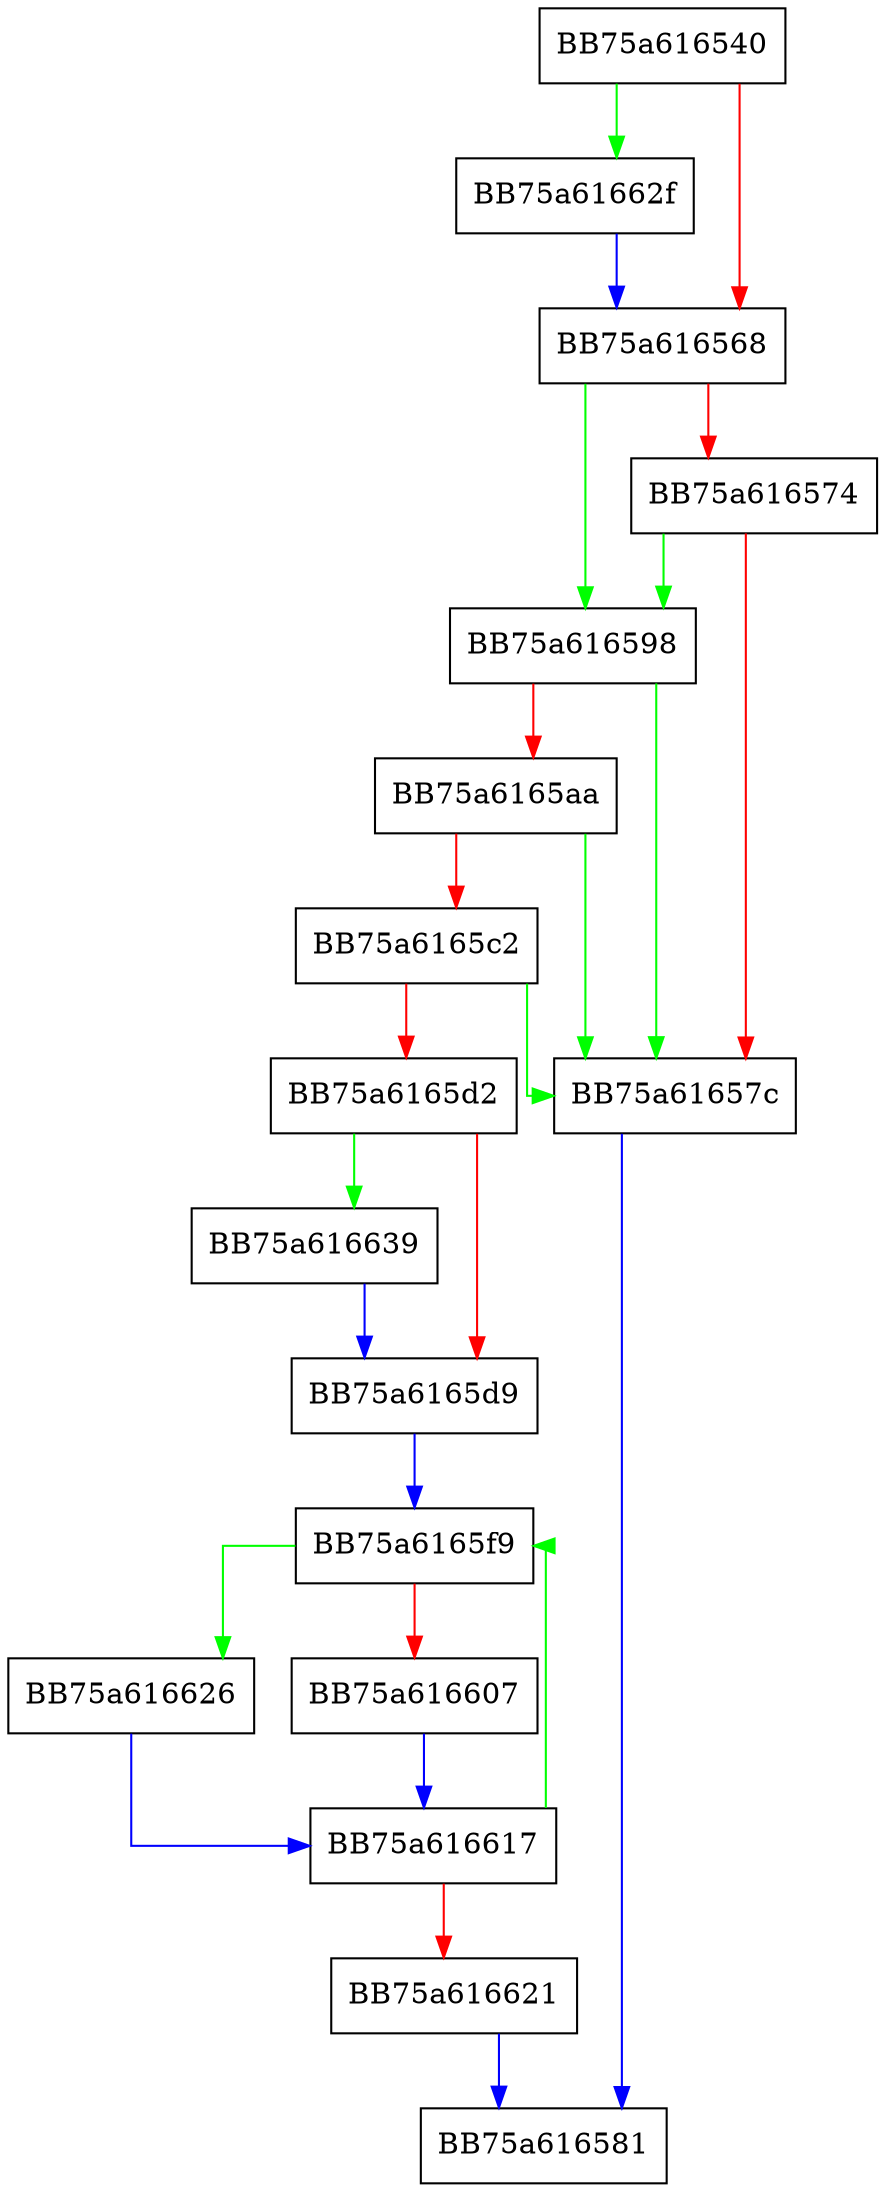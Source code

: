 digraph Open {
  node [shape="box"];
  graph [splines=ortho];
  BB75a616540 -> BB75a61662f [color="green"];
  BB75a616540 -> BB75a616568 [color="red"];
  BB75a616568 -> BB75a616598 [color="green"];
  BB75a616568 -> BB75a616574 [color="red"];
  BB75a616574 -> BB75a616598 [color="green"];
  BB75a616574 -> BB75a61657c [color="red"];
  BB75a61657c -> BB75a616581 [color="blue"];
  BB75a616598 -> BB75a61657c [color="green"];
  BB75a616598 -> BB75a6165aa [color="red"];
  BB75a6165aa -> BB75a61657c [color="green"];
  BB75a6165aa -> BB75a6165c2 [color="red"];
  BB75a6165c2 -> BB75a61657c [color="green"];
  BB75a6165c2 -> BB75a6165d2 [color="red"];
  BB75a6165d2 -> BB75a616639 [color="green"];
  BB75a6165d2 -> BB75a6165d9 [color="red"];
  BB75a6165d9 -> BB75a6165f9 [color="blue"];
  BB75a6165f9 -> BB75a616626 [color="green"];
  BB75a6165f9 -> BB75a616607 [color="red"];
  BB75a616607 -> BB75a616617 [color="blue"];
  BB75a616617 -> BB75a6165f9 [color="green"];
  BB75a616617 -> BB75a616621 [color="red"];
  BB75a616621 -> BB75a616581 [color="blue"];
  BB75a616626 -> BB75a616617 [color="blue"];
  BB75a61662f -> BB75a616568 [color="blue"];
  BB75a616639 -> BB75a6165d9 [color="blue"];
}